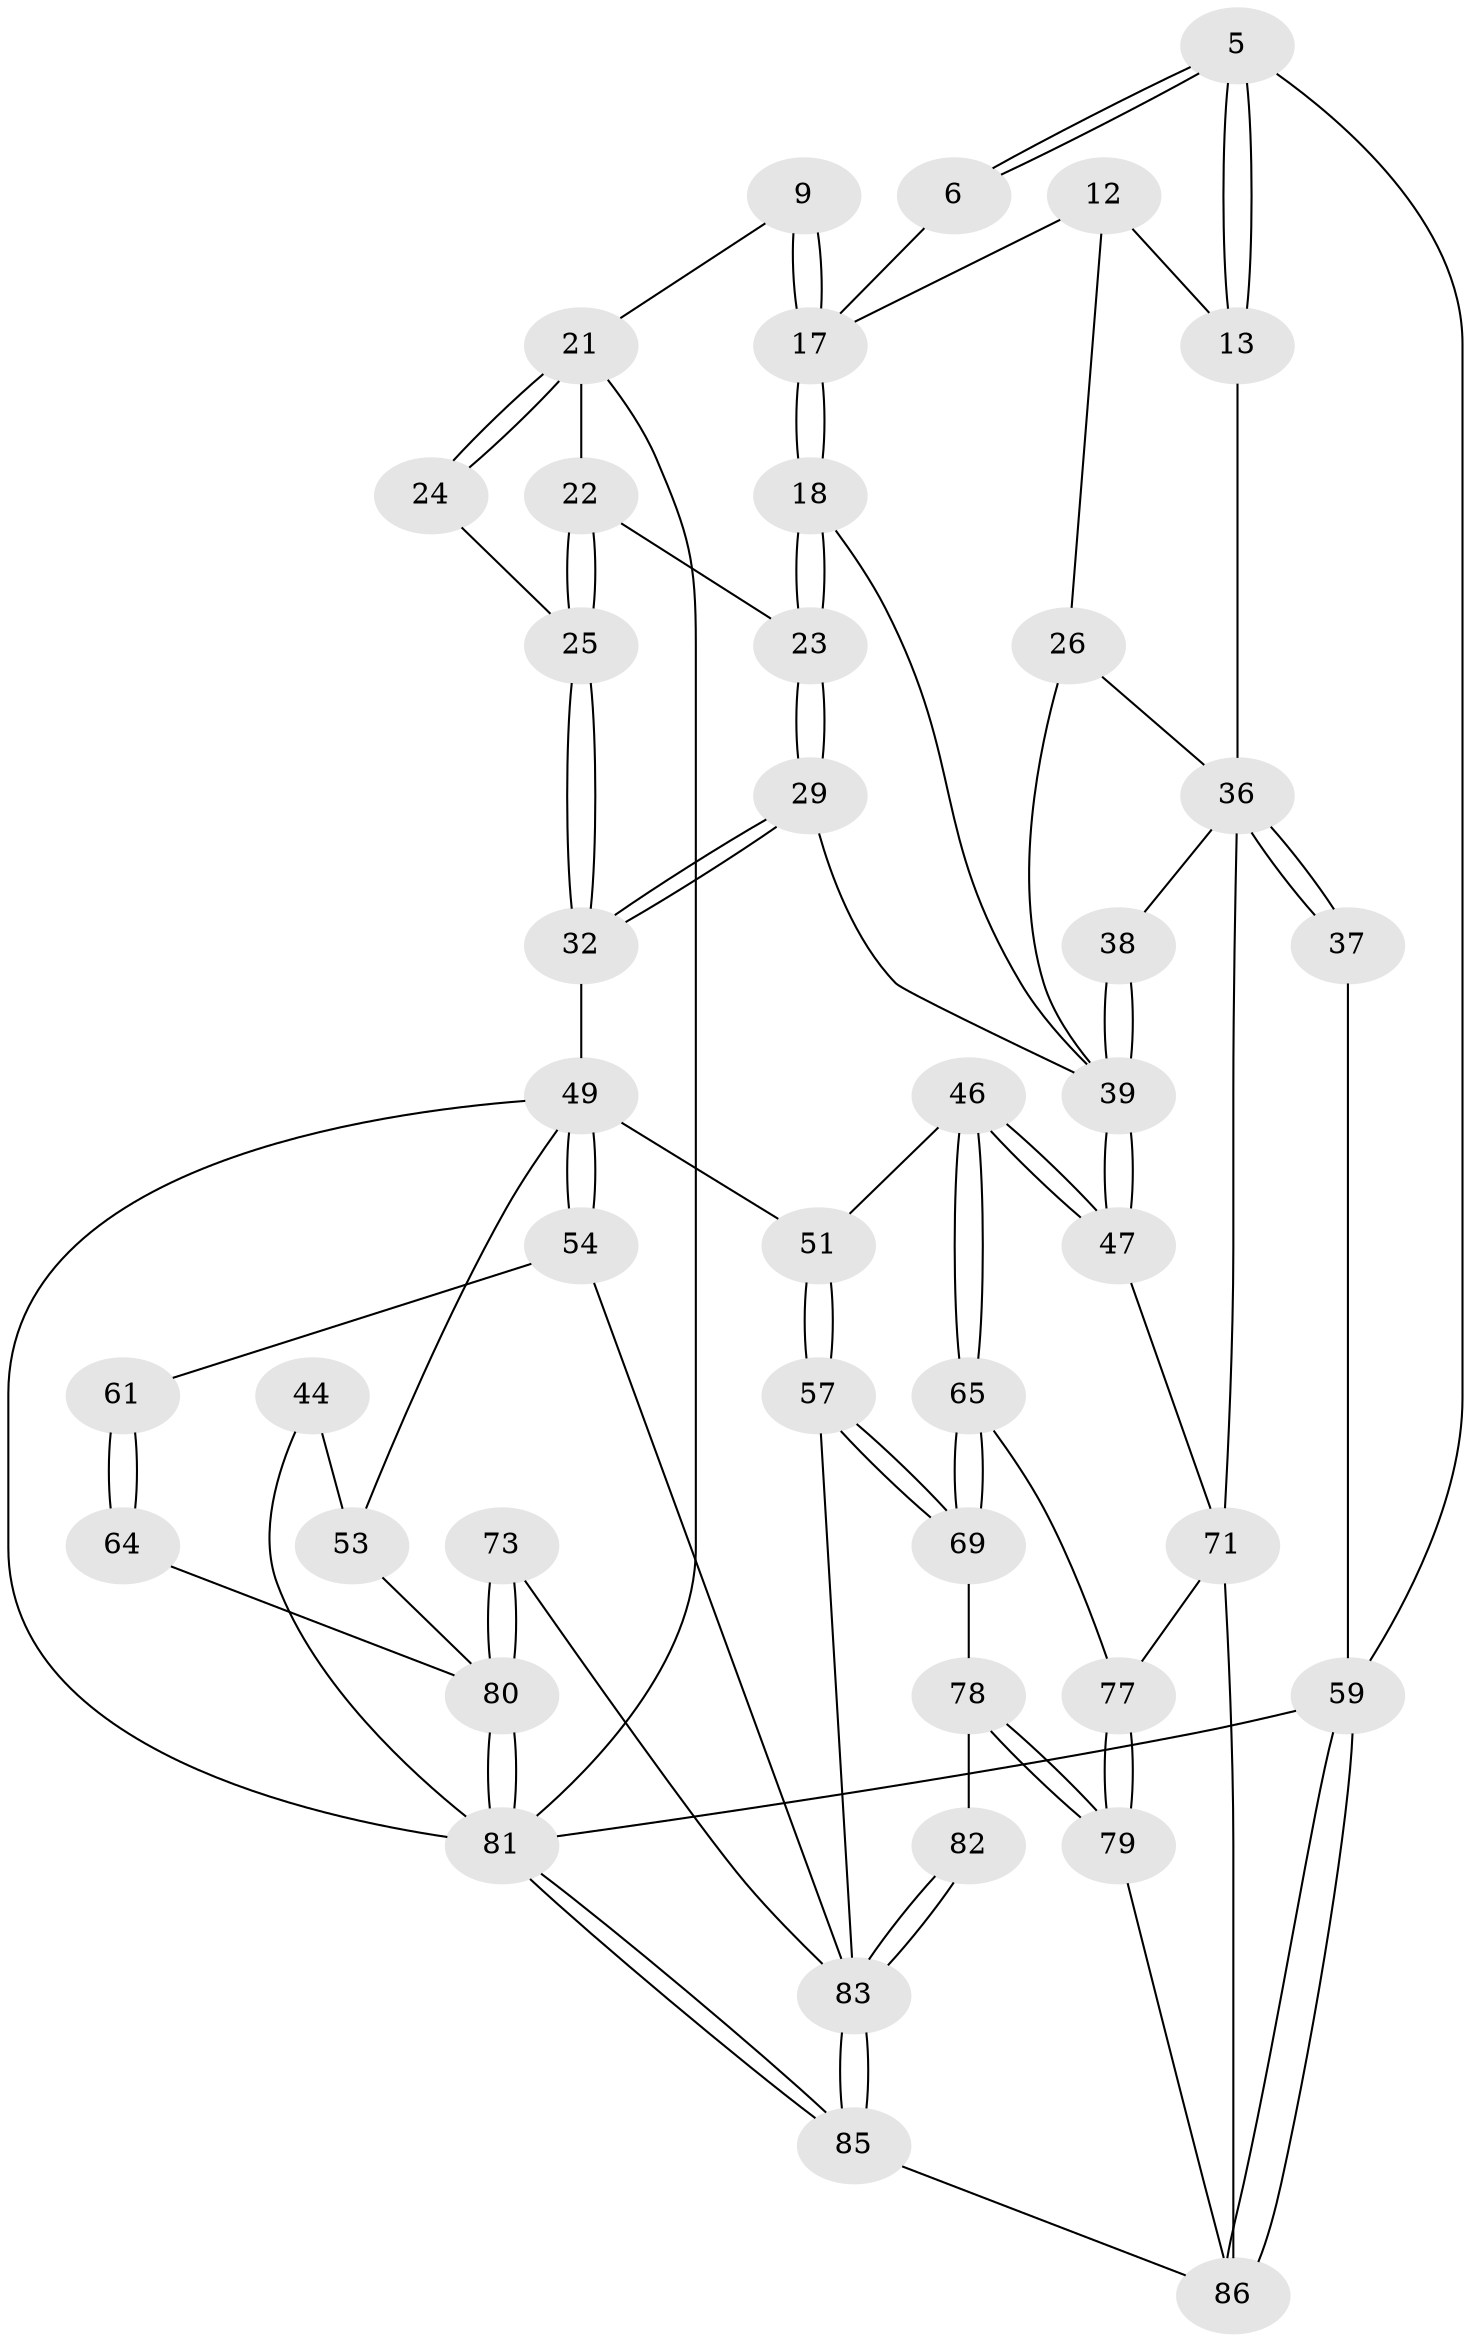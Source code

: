 // original degree distribution, {3: 0.03488372093023256, 4: 0.2558139534883721, 6: 0.2558139534883721, 5: 0.45348837209302323}
// Generated by graph-tools (version 1.1) at 2025/02/03/09/25 05:02:08]
// undirected, 43 vertices, 96 edges
graph export_dot {
graph [start="1"]
  node [color=gray90,style=filled];
  5 [pos="+0+0"];
  6 [pos="+0.27281659744493103+0"];
  9 [pos="+0.4828472764644568+0.07705458733914364"];
  12 [pos="+0.2555092972437107+0"];
  13 [pos="+0.10322775581558116+0.15956807483332383"];
  17 [pos="+0.4002969880156463+0.15735135606604636",super="+11+10"];
  18 [pos="+0.39367332326386334+0.1861334095647949"];
  21 [pos="+0.5287221665408198+0.15529153624495953",super="+16"];
  22 [pos="+0.45704085093272007+0.1975779047720927"];
  23 [pos="+0.40045064973311634+0.1918125201973023"];
  24 [pos="+0.6089885534605801+0.24983647243201648"];
  25 [pos="+0.5256247116462234+0.30662592156905394"];
  26 [pos="+0.24060607367832199+0.2100765891798472",super="+20"];
  29 [pos="+0.4333775163370108+0.3438939620273537"];
  32 [pos="+0.4804527388162406+0.36126579098214745"];
  36 [pos="+0+0.47979346365918896",super="+35+28"];
  37 [pos="+0+0.4849223607911006",super="+34"];
  38 [pos="+0.1887236259856811+0.36798238821176793"];
  39 [pos="+0.2760063306725851+0.48322056129429936",super="+30+31+33"];
  44 [pos="+1+0.3180321520536384",super="+43"];
  46 [pos="+0.32591960700792216+0.5828403078618586"];
  47 [pos="+0.2829634472200906+0.5421864735678494"];
  49 [pos="+0.7713332707777937+0.5497102918686854",super="+40+41+42"];
  51 [pos="+0.5552961052950429+0.6704260183507433",super="+45"];
  53 [pos="+0.9662303309000073+0.5874258652552309",super="+48+52"];
  54 [pos="+0.7547367258343881+0.6517242036547942"];
  57 [pos="+0.5615072014844984+0.7005623119357738"];
  59 [pos="+0+1",super="+4+58"];
  61 [pos="+0.9341338832059667+0.6496284158220241",super="+60"];
  64 [pos="+0.9207208472518942+0.7143889303628455"];
  65 [pos="+0.32597802169737616+0.5836516379115713"];
  69 [pos="+0.44818615639504034+0.7452865170121009"];
  71 [pos="+0.1001122239150726+0.8255787473937687",super="+67+68"];
  73 [pos="+0.8850795876209058+0.8364586240119481"];
  77 [pos="+0.2457601589934309+0.8158269907394762",super="+66"];
  78 [pos="+0.34298535609225955+0.9075715898927569",super="+76"];
  79 [pos="+0.33124081528024046+0.9172435724034808"];
  80 [pos="+1+1",super="+62+63"];
  81 [pos="+1+1",super="+3+15"];
  82 [pos="+0.6117207662738385+0.9178809980538452",super="+75"];
  83 [pos="+0.6967183872892332+0.9531339895682895",super="+74+56"];
  85 [pos="+0.7177589881910068+1"];
  86 [pos="+0.29177785714314286+1",super="+84"];
  5 -- 6;
  5 -- 6;
  5 -- 13;
  5 -- 13;
  5 -- 59;
  6 -- 17;
  9 -- 17 [weight=2];
  9 -- 17;
  9 -- 21;
  12 -- 13;
  12 -- 17;
  12 -- 26;
  13 -- 36;
  17 -- 18;
  17 -- 18;
  18 -- 23;
  18 -- 23;
  18 -- 39;
  21 -- 22;
  21 -- 24 [weight=2];
  21 -- 24;
  21 -- 81 [weight=2];
  22 -- 23;
  22 -- 25;
  22 -- 25;
  23 -- 29;
  23 -- 29;
  24 -- 25;
  25 -- 32;
  25 -- 32;
  26 -- 36;
  26 -- 39 [weight=2];
  29 -- 32;
  29 -- 32;
  29 -- 39;
  32 -- 49;
  36 -- 37 [weight=2];
  36 -- 37;
  36 -- 38;
  36 -- 71;
  37 -- 59 [weight=2];
  38 -- 39 [weight=2];
  38 -- 39;
  39 -- 47;
  39 -- 47;
  44 -- 81 [weight=2];
  44 -- 53 [weight=2];
  46 -- 47;
  46 -- 47;
  46 -- 65;
  46 -- 65;
  46 -- 51;
  47 -- 71;
  49 -- 54;
  49 -- 54;
  49 -- 51 [weight=2];
  49 -- 81;
  49 -- 53;
  51 -- 57;
  51 -- 57;
  53 -- 80;
  54 -- 61;
  54 -- 83;
  57 -- 69;
  57 -- 69;
  57 -- 83;
  59 -- 86 [weight=2];
  59 -- 86;
  59 -- 81 [weight=2];
  61 -- 64 [weight=2];
  61 -- 64;
  64 -- 80;
  65 -- 69;
  65 -- 69;
  65 -- 77;
  69 -- 78;
  71 -- 77 [weight=2];
  71 -- 86 [weight=2];
  73 -- 80 [weight=2];
  73 -- 80;
  73 -- 83;
  77 -- 79;
  77 -- 79;
  78 -- 79;
  78 -- 79;
  78 -- 82 [weight=2];
  79 -- 86;
  80 -- 81;
  80 -- 81;
  81 -- 85;
  81 -- 85;
  82 -- 83 [weight=2];
  82 -- 83;
  83 -- 85;
  83 -- 85;
  85 -- 86;
}

